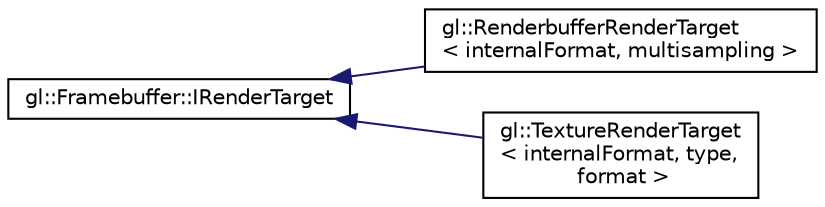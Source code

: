 digraph "Graphical Class Hierarchy"
{
 // LATEX_PDF_SIZE
  edge [fontname="Helvetica",fontsize="10",labelfontname="Helvetica",labelfontsize="10"];
  node [fontname="Helvetica",fontsize="10",shape=record];
  rankdir="LR";
  Node0 [label="gl::Framebuffer::IRenderTarget",height=0.2,width=0.4,color="black", fillcolor="white", style="filled",URL="$classgl_1_1Framebuffer_1_1IRenderTarget.html",tooltip=" "];
  Node0 -> Node1 [dir="back",color="midnightblue",fontsize="10",style="solid",fontname="Helvetica"];
  Node1 [label="gl::RenderbufferRenderTarget\l\< internalFormat, multisampling \>",height=0.2,width=0.4,color="black", fillcolor="white", style="filled",URL="$classgl_1_1RenderbufferRenderTarget.html",tooltip=" "];
  Node0 -> Node2 [dir="back",color="midnightblue",fontsize="10",style="solid",fontname="Helvetica"];
  Node2 [label="gl::TextureRenderTarget\l\< internalFormat, type,\l format \>",height=0.2,width=0.4,color="black", fillcolor="white", style="filled",URL="$classgl_1_1TextureRenderTarget.html",tooltip=" "];
}
